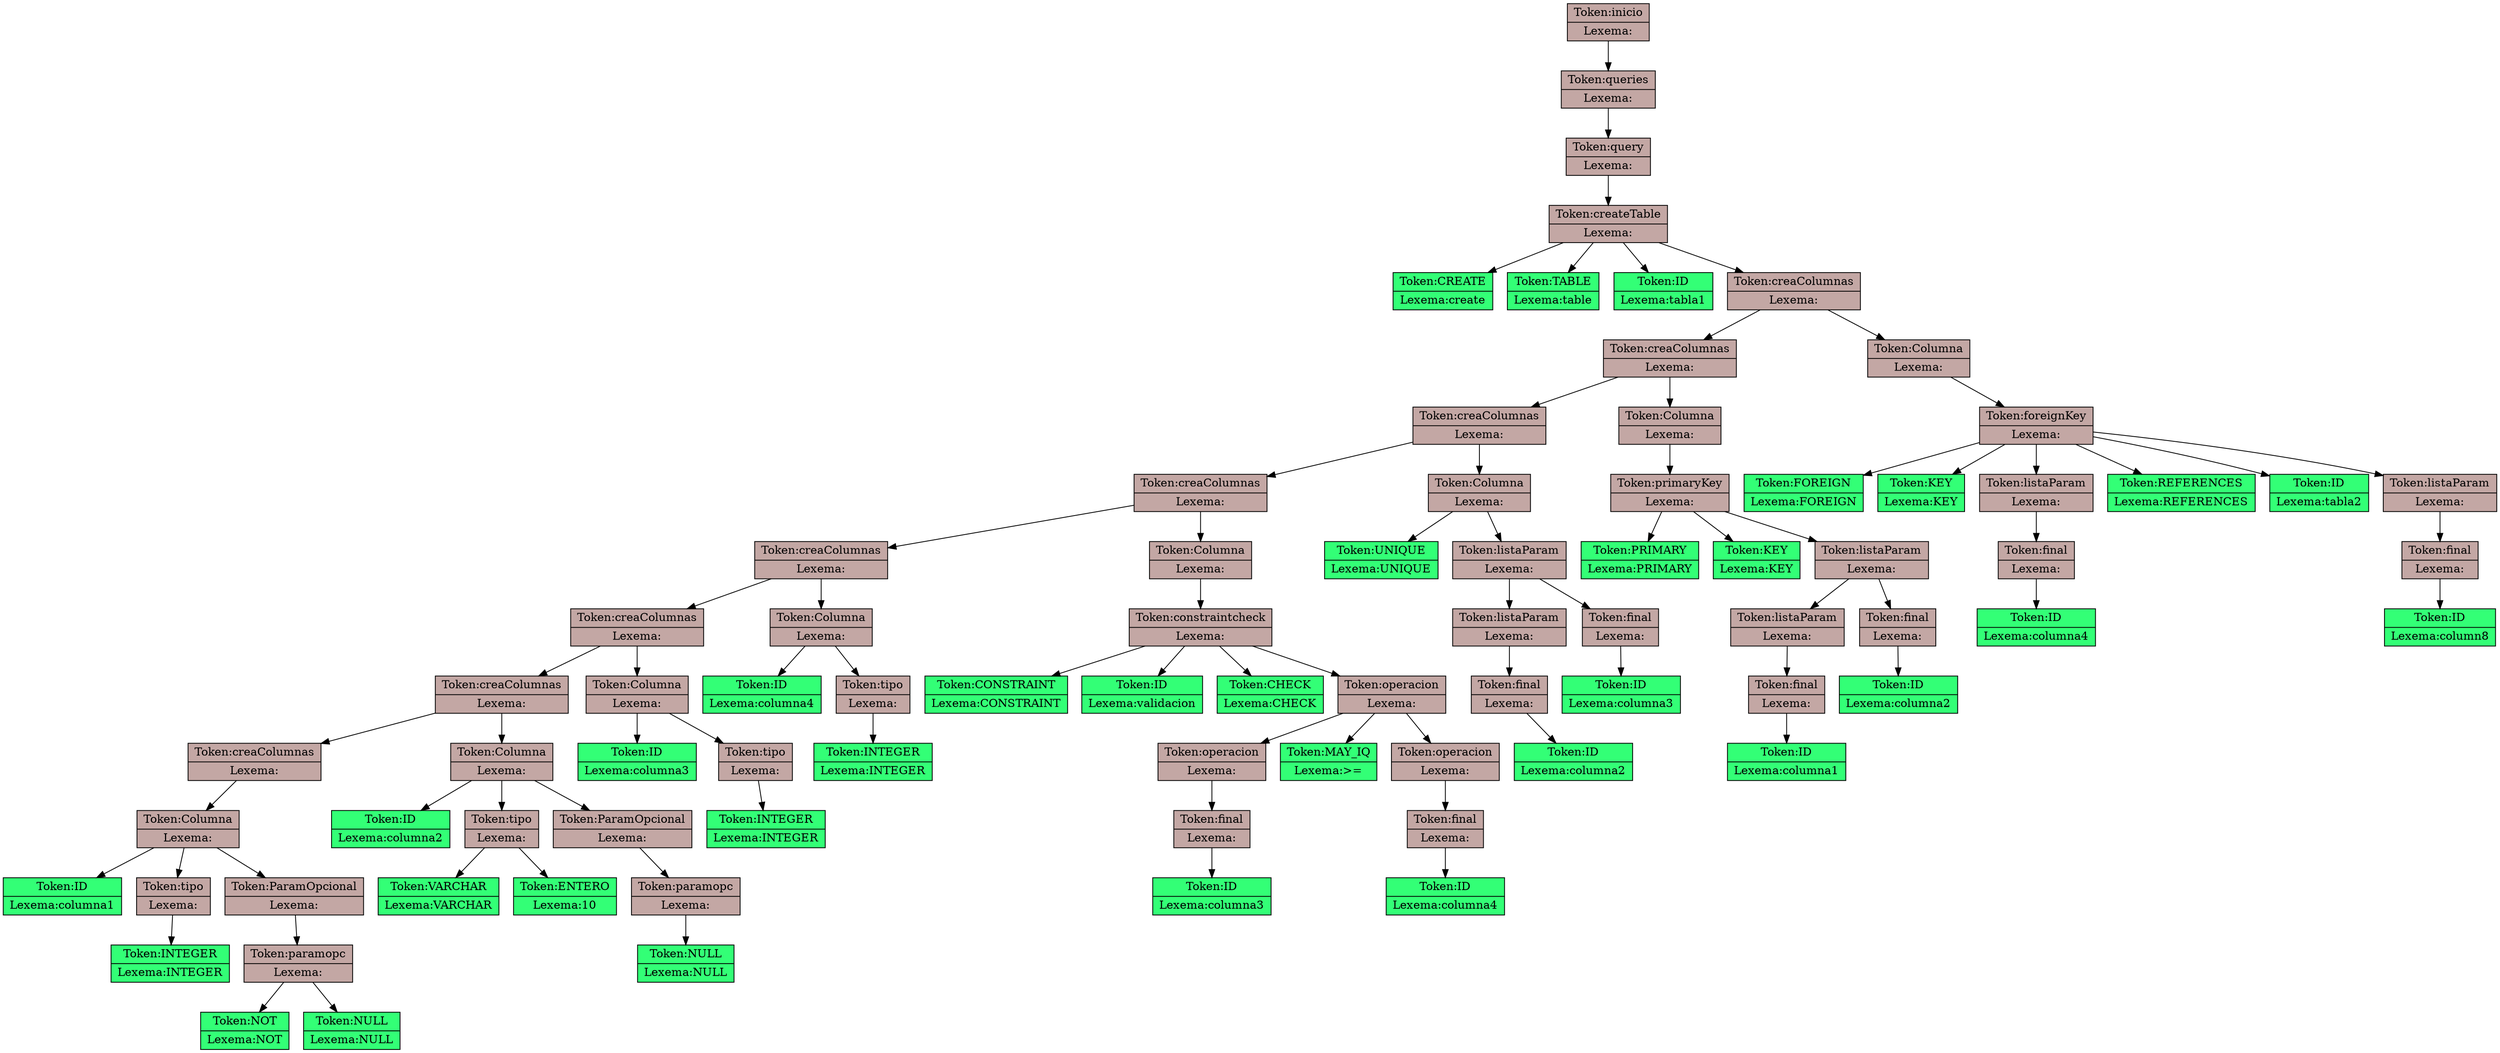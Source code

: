 digraph d {
nodo2192698861600 [shape=record,style=filled,fillcolor="#C3A7A4",label="{Token:inicio|Lexema:}"];
nodo2192698824736 [shape=record,style=filled,fillcolor="#C3A7A4",label="{Token:queries|Lexema:}"];
nodo2192698776976 [shape=record,style=filled,fillcolor="#C3A7A4",label="{Token:query|Lexema:}"];
nodo2192698859824 [shape=record,style=filled,fillcolor="#C3A7A4",label="{Token:createTable|Lexema:}"];
nodo2192698860928 [shape=record,style=filled,fillcolor="#33FF76",label="{Token:CREATE|Lexema:create}"];
nodo2192698859824 -> nodo2192698860928;
nodo2192698862800 [shape=record,style=filled,fillcolor="#33FF76",label="{Token:TABLE|Lexema:table}"];
nodo2192698859824 -> nodo2192698862800;
nodo2192698861504 [shape=record,style=filled,fillcolor="#33FF76",label="{Token:ID|Lexema:tabla1}"];
nodo2192698859824 -> nodo2192698861504;
nodo2192698862224 [shape=record,style=filled,fillcolor="#C3A7A4",label="{Token:creaColumnas|Lexema:}"];
nodo2192698860880 [shape=record,style=filled,fillcolor="#C3A7A4",label="{Token:creaColumnas|Lexema:}"];
nodo2192698853840 [shape=record,style=filled,fillcolor="#C3A7A4",label="{Token:creaColumnas|Lexema:}"];
nodo2192698854800 [shape=record,style=filled,fillcolor="#C3A7A4",label="{Token:creaColumnas|Lexema:}"];
nodo2192698853120 [shape=record,style=filled,fillcolor="#C3A7A4",label="{Token:creaColumnas|Lexema:}"];
nodo2192698851776 [shape=record,style=filled,fillcolor="#C3A7A4",label="{Token:creaColumnas|Lexema:}"];
nodo2192698825744 [shape=record,style=filled,fillcolor="#C3A7A4",label="{Token:creaColumnas|Lexema:}"];
nodo2192698776928 [shape=record,style=filled,fillcolor="#C3A7A4",label="{Token:creaColumnas|Lexema:}"];
nodo2192698825648 [shape=record,style=filled,fillcolor="#C3A7A4",label="{Token:Columna|Lexema:}"];
nodo2192698851440 [shape=record,style=filled,fillcolor="#33FF76",label="{Token:ID|Lexema:columna1}"];
nodo2192698825648 -> nodo2192698851440;
nodo2192698826608 [shape=record,style=filled,fillcolor="#C3A7A4",label="{Token:tipo|Lexema:}"];
nodo2192698824784 [shape=record,style=filled,fillcolor="#33FF76",label="{Token:INTEGER|Lexema:INTEGER}"];
nodo2192698826608 -> nodo2192698824784;
nodo2192698825648 -> nodo2192698826608;
nodo2192698826224 [shape=record,style=filled,fillcolor="#C3A7A4",label="{Token:ParamOpcional|Lexema:}"];
nodo2192698824544 [shape=record,style=filled,fillcolor="#C3A7A4",label="{Token:paramopc|Lexema:}"];
nodo2192698826416 [shape=record,style=filled,fillcolor="#33FF76",label="{Token:NOT|Lexema:NOT}"];
nodo2192698824544 -> nodo2192698826416;
nodo2192698826272 [shape=record,style=filled,fillcolor="#33FF76",label="{Token:NULL|Lexema:NULL}"];
nodo2192698824544 -> nodo2192698826272;
nodo2192698826224 -> nodo2192698824544;
nodo2192698825648 -> nodo2192698826224;
nodo2192698776928 -> nodo2192698825648;
nodo2192698825744 -> nodo2192698776928;
nodo2192698852352 [shape=record,style=filled,fillcolor="#C3A7A4",label="{Token:Columna|Lexema:}"];
nodo2192698851920 [shape=record,style=filled,fillcolor="#33FF76",label="{Token:ID|Lexema:columna2}"];
nodo2192698852352 -> nodo2192698851920;
nodo2192698825504 [shape=record,style=filled,fillcolor="#C3A7A4",label="{Token:tipo|Lexema:}"];
nodo2192698852160 [shape=record,style=filled,fillcolor="#33FF76",label="{Token:VARCHAR|Lexema:VARCHAR}"];
nodo2192698825504 -> nodo2192698852160;
nodo2192698852256 [shape=record,style=filled,fillcolor="#33FF76",label="{Token:ENTERO|Lexema:10}"];
nodo2192698825504 -> nodo2192698852256;
nodo2192698852352 -> nodo2192698825504;
nodo2192698851968 [shape=record,style=filled,fillcolor="#C3A7A4",label="{Token:ParamOpcional|Lexema:}"];
nodo2192698826704 [shape=record,style=filled,fillcolor="#C3A7A4",label="{Token:paramopc|Lexema:}"];
nodo2192698851632 [shape=record,style=filled,fillcolor="#33FF76",label="{Token:NULL|Lexema:NULL}"];
nodo2192698826704 -> nodo2192698851632;
nodo2192698851968 -> nodo2192698826704;
nodo2192698852352 -> nodo2192698851968;
nodo2192698825744 -> nodo2192698852352;
nodo2192698851776 -> nodo2192698825744;
nodo2192698851728 [shape=record,style=filled,fillcolor="#C3A7A4",label="{Token:Columna|Lexema:}"];
nodo2192698852880 [shape=record,style=filled,fillcolor="#33FF76",label="{Token:ID|Lexema:columna3}"];
nodo2192698851728 -> nodo2192698852880;
nodo2192698826032 [shape=record,style=filled,fillcolor="#C3A7A4",label="{Token:tipo|Lexema:}"];
nodo2192698851536 [shape=record,style=filled,fillcolor="#33FF76",label="{Token:INTEGER|Lexema:INTEGER}"];
nodo2192698826032 -> nodo2192698851536;
nodo2192698851728 -> nodo2192698826032;
nodo2192698851776 -> nodo2192698851728;
nodo2192698853120 -> nodo2192698851776;
nodo2192698853072 [shape=record,style=filled,fillcolor="#C3A7A4",label="{Token:Columna|Lexema:}"];
nodo2192698853360 [shape=record,style=filled,fillcolor="#33FF76",label="{Token:ID|Lexema:columna4}"];
nodo2192698853072 -> nodo2192698853360;
nodo2192698852592 [shape=record,style=filled,fillcolor="#C3A7A4",label="{Token:tipo|Lexema:}"];
nodo2192698852400 [shape=record,style=filled,fillcolor="#33FF76",label="{Token:INTEGER|Lexema:INTEGER}"];
nodo2192698852592 -> nodo2192698852400;
nodo2192698853072 -> nodo2192698852592;
nodo2192698853120 -> nodo2192698853072;
nodo2192698854800 -> nodo2192698853120;
nodo2192698853600 [shape=record,style=filled,fillcolor="#C3A7A4",label="{Token:Columna|Lexema:}"];
nodo2192698851824 [shape=record,style=filled,fillcolor="#C3A7A4",label="{Token:constraintcheck|Lexema:}"];
nodo2192698853984 [shape=record,style=filled,fillcolor="#33FF76",label="{Token:CONSTRAINT|Lexema:CONSTRAINT}"];
nodo2192698851824 -> nodo2192698853984;
nodo2192698854512 [shape=record,style=filled,fillcolor="#33FF76",label="{Token:ID|Lexema:validacion}"];
nodo2192698851824 -> nodo2192698854512;
nodo2192698854992 [shape=record,style=filled,fillcolor="#33FF76",label="{Token:CHECK|Lexema:CHECK}"];
nodo2192698851824 -> nodo2192698854992;
nodo2192698854128 [shape=record,style=filled,fillcolor="#C3A7A4",label="{Token:operacion|Lexema:}"];
nodo2192698853888 [shape=record,style=filled,fillcolor="#C3A7A4",label="{Token:operacion|Lexema:}"];
nodo2192698852976 [shape=record,style=filled,fillcolor="#C3A7A4",label="{Token:final|Lexema:}"];
nodo2192698852736 [shape=record,style=filled,fillcolor="#33FF76",label="{Token:ID|Lexema:columna3}"];
nodo2192698852976 -> nodo2192698852736;
nodo2192698853888 -> nodo2192698852976;
nodo2192698854128 -> nodo2192698853888;
nodo2192698854704 [shape=record,style=filled,fillcolor="#33FF76",label="{Token:MAY_IQ|Lexema:\>=}"];
nodo2192698854128 -> nodo2192698854704;
nodo2192698854176 [shape=record,style=filled,fillcolor="#C3A7A4",label="{Token:operacion|Lexema:}"];
nodo2192698851392 [shape=record,style=filled,fillcolor="#C3A7A4",label="{Token:final|Lexema:}"];
nodo2192698854416 [shape=record,style=filled,fillcolor="#33FF76",label="{Token:ID|Lexema:columna4}"];
nodo2192698851392 -> nodo2192698854416;
nodo2192698854176 -> nodo2192698851392;
nodo2192698854128 -> nodo2192698854176;
nodo2192698851824 -> nodo2192698854128;
nodo2192698853600 -> nodo2192698851824;
nodo2192698854800 -> nodo2192698853600;
nodo2192698853840 -> nodo2192698854800;
nodo2192698855088 [shape=record,style=filled,fillcolor="#C3A7A4",label="{Token:Columna|Lexema:}"];
nodo2192698854320 [shape=record,style=filled,fillcolor="#33FF76",label="{Token:UNIQUE|Lexema:UNIQUE}"];
nodo2192698855088 -> nodo2192698854320;
nodo2192698855328 [shape=record,style=filled,fillcolor="#C3A7A4",label="{Token:listaParam|Lexema:}"];
nodo2192698854656 [shape=record,style=filled,fillcolor="#C3A7A4",label="{Token:listaParam|Lexema:}"];
nodo2192698853456 [shape=record,style=filled,fillcolor="#C3A7A4",label="{Token:final|Lexema:}"];
nodo2192698853216 [shape=record,style=filled,fillcolor="#33FF76",label="{Token:ID|Lexema:columna2}"];
nodo2192698853456 -> nodo2192698853216;
nodo2192698854656 -> nodo2192698853456;
nodo2192698855328 -> nodo2192698854656;
nodo2192698853696 [shape=record,style=filled,fillcolor="#C3A7A4",label="{Token:final|Lexema:}"];
nodo2192698859728 [shape=record,style=filled,fillcolor="#33FF76",label="{Token:ID|Lexema:columna3}"];
nodo2192698853696 -> nodo2192698859728;
nodo2192698855328 -> nodo2192698853696;
nodo2192698855088 -> nodo2192698855328;
nodo2192698853840 -> nodo2192698855088;
nodo2192698860880 -> nodo2192698853840;
nodo2192698854608 [shape=record,style=filled,fillcolor="#C3A7A4",label="{Token:Columna|Lexema:}"];
nodo2192698859920 [shape=record,style=filled,fillcolor="#C3A7A4",label="{Token:primaryKey|Lexema:}"];
nodo2192698860256 [shape=record,style=filled,fillcolor="#33FF76",label="{Token:PRIMARY|Lexema:PRIMARY}"];
nodo2192698859920 -> nodo2192698860256;
nodo2192698860400 [shape=record,style=filled,fillcolor="#33FF76",label="{Token:KEY|Lexema:KEY}"];
nodo2192698859920 -> nodo2192698860400;
nodo2192698860448 [shape=record,style=filled,fillcolor="#C3A7A4",label="{Token:listaParam|Lexema:}"];
nodo2192698860160 [shape=record,style=filled,fillcolor="#C3A7A4",label="{Token:listaParam|Lexema:}"];
nodo2192698853552 [shape=record,style=filled,fillcolor="#C3A7A4",label="{Token:final|Lexema:}"];
nodo2192698854848 [shape=record,style=filled,fillcolor="#33FF76",label="{Token:ID|Lexema:columna1}"];
nodo2192698853552 -> nodo2192698854848;
nodo2192698860160 -> nodo2192698853552;
nodo2192698860448 -> nodo2192698860160;
nodo2192698853792 [shape=record,style=filled,fillcolor="#C3A7A4",label="{Token:final|Lexema:}"];
nodo2192698860688 [shape=record,style=filled,fillcolor="#33FF76",label="{Token:ID|Lexema:columna2}"];
nodo2192698853792 -> nodo2192698860688;
nodo2192698860448 -> nodo2192698853792;
nodo2192698859920 -> nodo2192698860448;
nodo2192698854608 -> nodo2192698859920;
nodo2192698860880 -> nodo2192698854608;
nodo2192698862224 -> nodo2192698860880;
nodo2192698860784 [shape=record,style=filled,fillcolor="#C3A7A4",label="{Token:Columna|Lexema:}"];
nodo2192698861456 [shape=record,style=filled,fillcolor="#C3A7A4",label="{Token:foreignKey|Lexema:}"];
nodo2192698862416 [shape=record,style=filled,fillcolor="#33FF76",label="{Token:FOREIGN|Lexema:FOREIGN}"];
nodo2192698861456 -> nodo2192698862416;
nodo2192698862512 [shape=record,style=filled,fillcolor="#33FF76",label="{Token:KEY|Lexema:KEY}"];
nodo2192698861456 -> nodo2192698862512;
nodo2192698861216 [shape=record,style=filled,fillcolor="#C3A7A4",label="{Token:listaParam|Lexema:}"];
nodo2192698855280 [shape=record,style=filled,fillcolor="#C3A7A4",label="{Token:final|Lexema:}"];
nodo2192698859968 [shape=record,style=filled,fillcolor="#33FF76",label="{Token:ID|Lexema:columna4}"];
nodo2192698855280 -> nodo2192698859968;
nodo2192698861216 -> nodo2192698855280;
nodo2192698861456 -> nodo2192698861216;
nodo2192698862608 [shape=record,style=filled,fillcolor="#33FF76",label="{Token:REFERENCES|Lexema:REFERENCES}"];
nodo2192698861456 -> nodo2192698862608;
nodo2192698862704 [shape=record,style=filled,fillcolor="#33FF76",label="{Token:ID|Lexema:tabla2}"];
nodo2192698861456 -> nodo2192698862704;
nodo2192698861792 [shape=record,style=filled,fillcolor="#C3A7A4",label="{Token:listaParam|Lexema:}"];
nodo2192698859872 [shape=record,style=filled,fillcolor="#C3A7A4",label="{Token:final|Lexema:}"];
nodo2192698862032 [shape=record,style=filled,fillcolor="#33FF76",label="{Token:ID|Lexema:column8}"];
nodo2192698859872 -> nodo2192698862032;
nodo2192698861792 -> nodo2192698859872;
nodo2192698861456 -> nodo2192698861792;
nodo2192698860784 -> nodo2192698861456;
nodo2192698862224 -> nodo2192698860784;
nodo2192698859824 -> nodo2192698862224;
nodo2192698776976 -> nodo2192698859824;
nodo2192698824736 -> nodo2192698776976;
nodo2192698861600 -> nodo2192698824736;

}